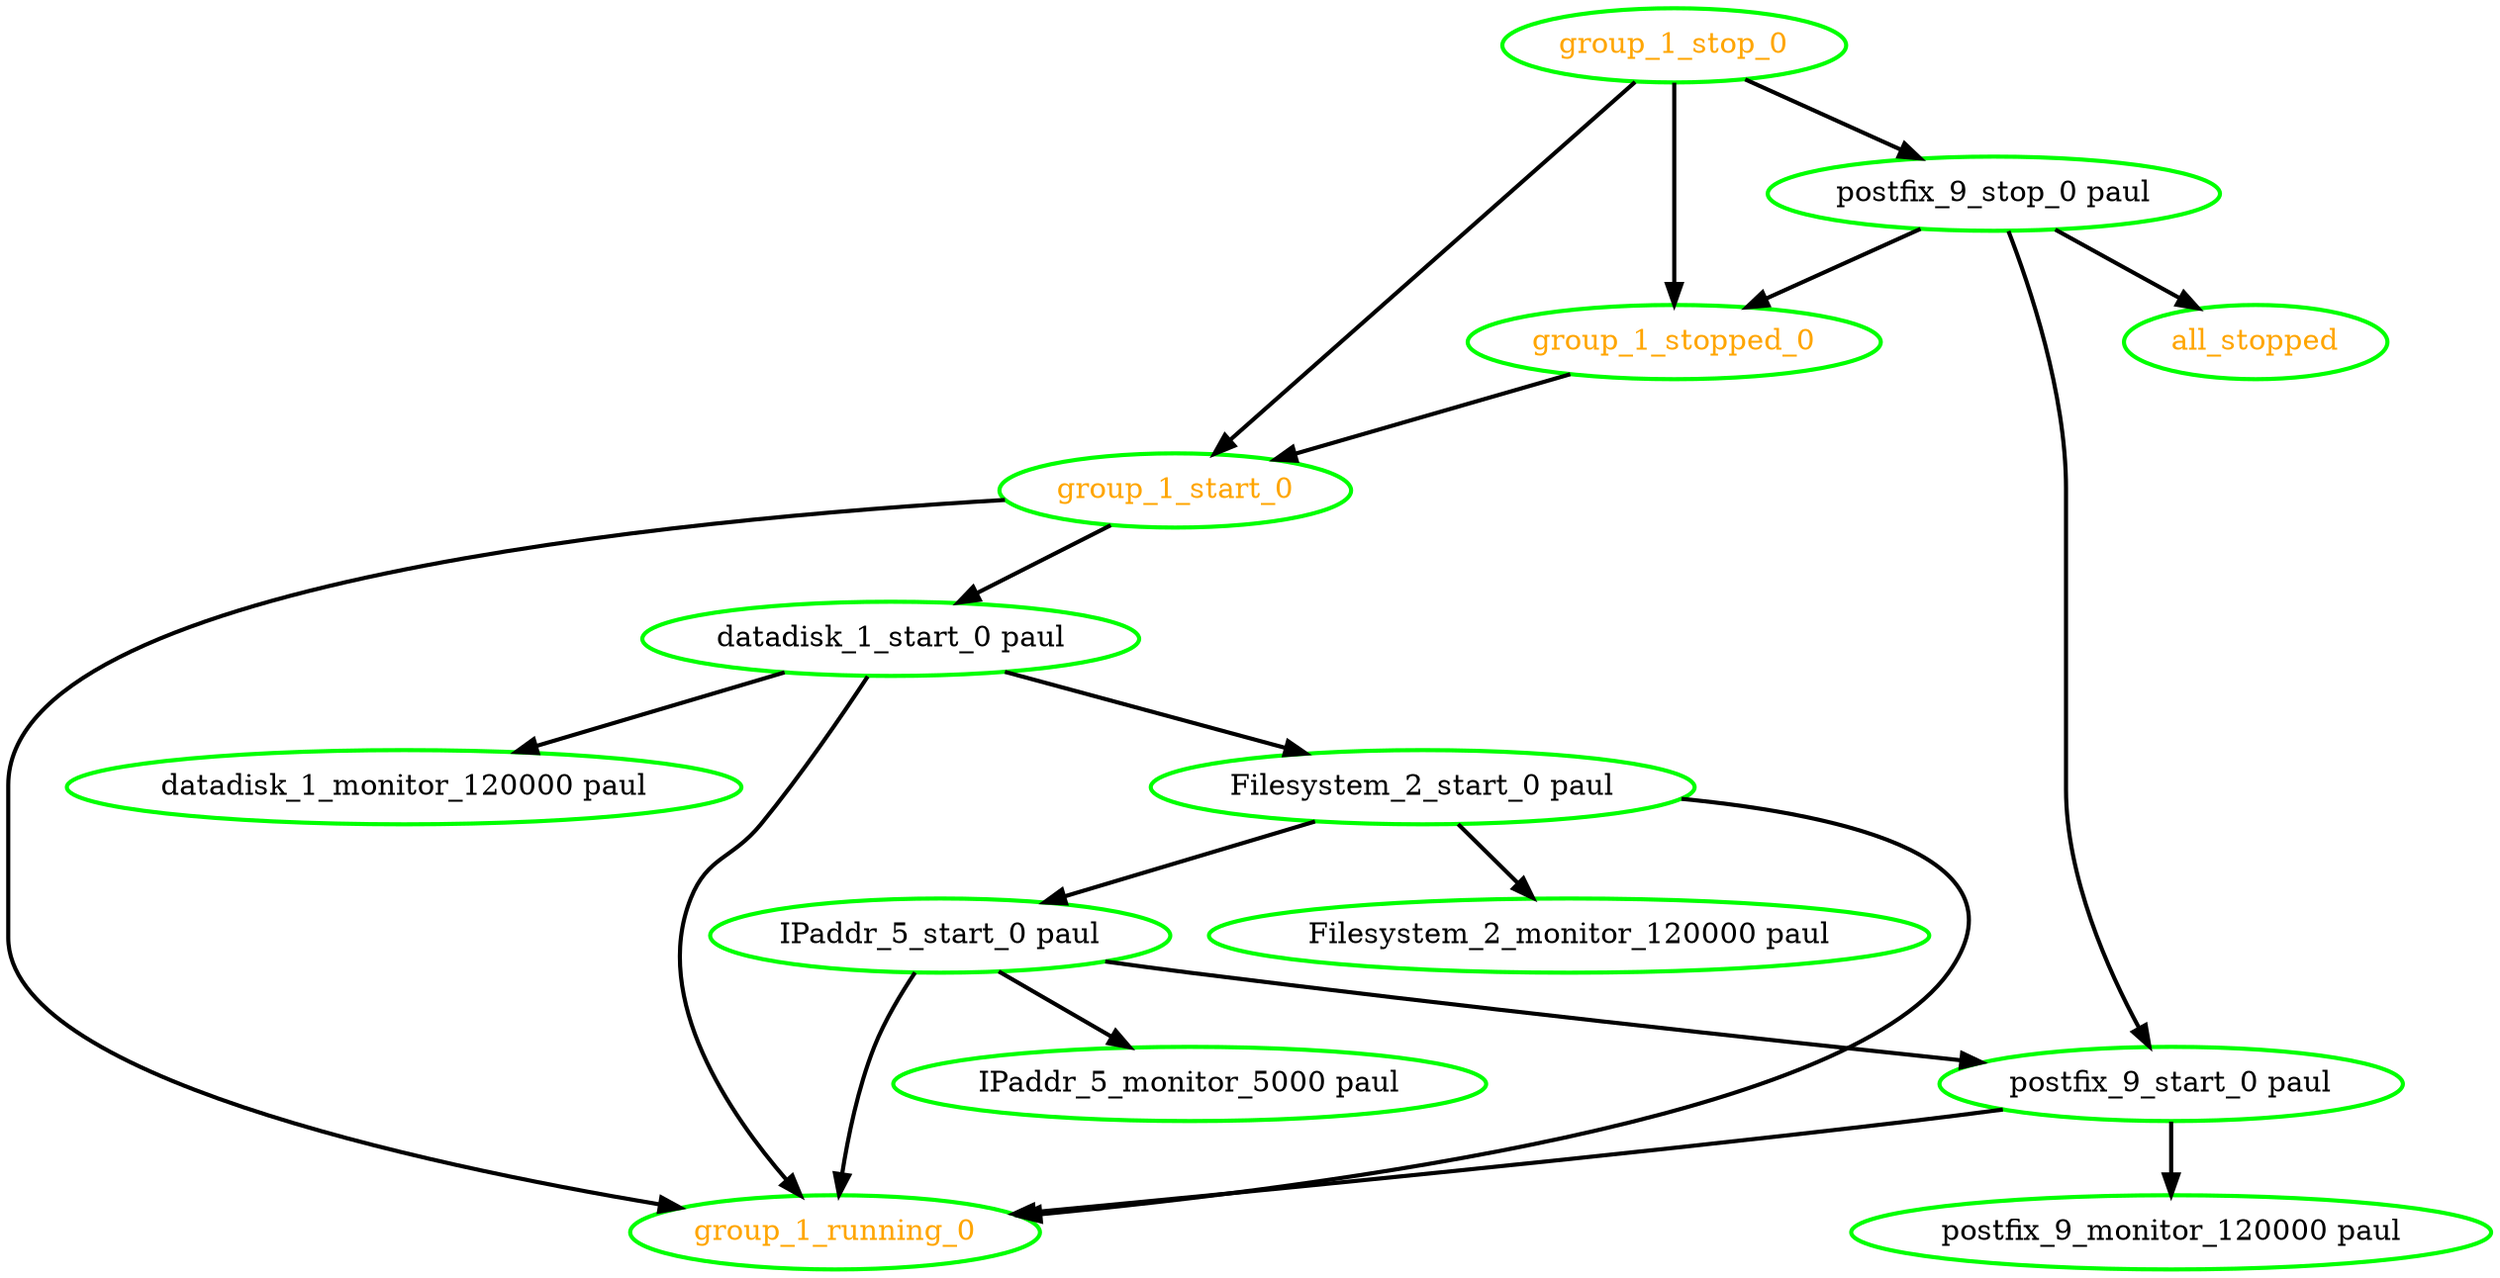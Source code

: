  digraph "g" {
"Filesystem_2_monitor_120000 paul" [ style=bold color="green" fontcolor="black"  ]
"Filesystem_2_start_0 paul" -> "Filesystem_2_monitor_120000 paul" [ style = bold]
"Filesystem_2_start_0 paul" -> "IPaddr_5_start_0 paul" [ style = bold]
"Filesystem_2_start_0 paul" -> "group_1_running_0" [ style = bold]
"Filesystem_2_start_0 paul" [ style=bold color="green" fontcolor="black"  ]
"IPaddr_5_monitor_5000 paul" [ style=bold color="green" fontcolor="black"  ]
"IPaddr_5_start_0 paul" -> "IPaddr_5_monitor_5000 paul" [ style = bold]
"IPaddr_5_start_0 paul" -> "group_1_running_0" [ style = bold]
"IPaddr_5_start_0 paul" -> "postfix_9_start_0 paul" [ style = bold]
"IPaddr_5_start_0 paul" [ style=bold color="green" fontcolor="black"  ]
"all_stopped" [ style=bold color="green" fontcolor="orange"  ]
"datadisk_1_monitor_120000 paul" [ style=bold color="green" fontcolor="black"  ]
"datadisk_1_start_0 paul" -> "Filesystem_2_start_0 paul" [ style = bold]
"datadisk_1_start_0 paul" -> "datadisk_1_monitor_120000 paul" [ style = bold]
"datadisk_1_start_0 paul" -> "group_1_running_0" [ style = bold]
"datadisk_1_start_0 paul" [ style=bold color="green" fontcolor="black"  ]
"group_1_running_0" [ style=bold color="green" fontcolor="orange" ]
"group_1_start_0" -> "datadisk_1_start_0 paul" [ style = bold]
"group_1_start_0" -> "group_1_running_0" [ style = bold]
"group_1_start_0" [ style=bold color="green" fontcolor="orange" ]
"group_1_stop_0" -> "group_1_start_0" [ style = bold]
"group_1_stop_0" -> "group_1_stopped_0" [ style = bold]
"group_1_stop_0" -> "postfix_9_stop_0 paul" [ style = bold]
"group_1_stop_0" [ style=bold color="green" fontcolor="orange" ]
"group_1_stopped_0" -> "group_1_start_0" [ style = bold]
"group_1_stopped_0" [ style=bold color="green" fontcolor="orange" ]
"postfix_9_monitor_120000 paul" [ style=bold color="green" fontcolor="black" ]
"postfix_9_start_0 paul" -> "group_1_running_0" [ style = bold]
"postfix_9_start_0 paul" -> "postfix_9_monitor_120000 paul" [ style = bold]
"postfix_9_start_0 paul" [ style=bold color="green" fontcolor="black" ]
"postfix_9_stop_0 paul" -> "all_stopped" [ style = bold]
"postfix_9_stop_0 paul" -> "group_1_stopped_0" [ style = bold]
"postfix_9_stop_0 paul" -> "postfix_9_start_0 paul" [ style = bold]
"postfix_9_stop_0 paul" [ style=bold color="green" fontcolor="black" ]
}
